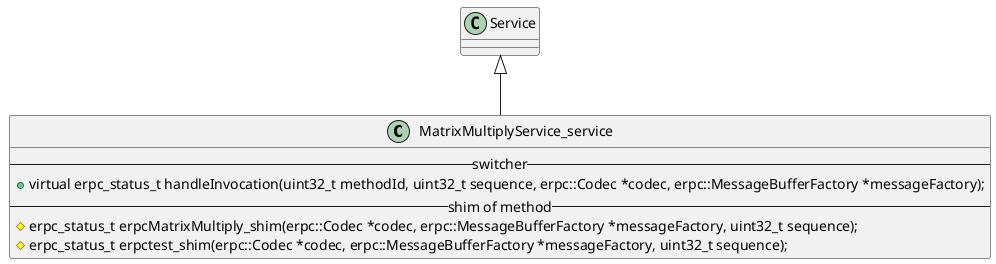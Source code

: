 @startuml stub
class MatrixMultiplyService_service extends Service{
    --switcher--
    +virtual erpc_status_t handleInvocation(uint32_t methodId, uint32_t sequence, erpc::Codec *codec, erpc::MessageBufferFactory *messageFactory);
    --shim of method--
    #erpc_status_t erpcMatrixMultiply_shim(erpc::Codec *codec, erpc::MessageBufferFactory *messageFactory, uint32_t sequence);
    #erpc_status_t erpctest_shim(erpc::Codec *codec, erpc::MessageBufferFactory *messageFactory, uint32_t sequence);
}

@enduml